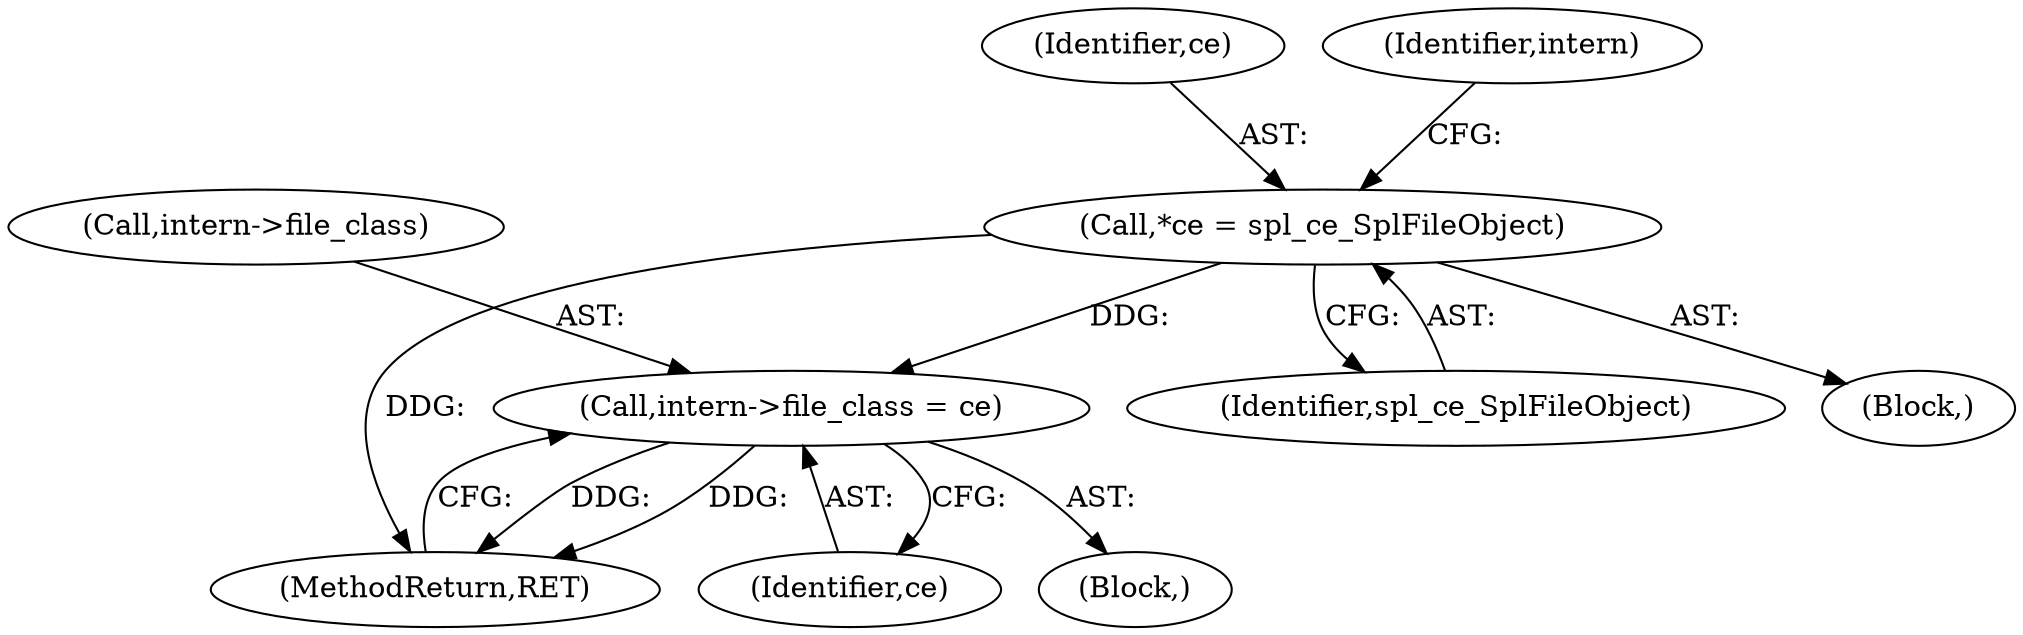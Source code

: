 digraph "0_php-src_7245bff300d3fa8bacbef7897ff080a6f1c23eba?w=1_13@pointer" {
"1000105" [label="(Call,*ce = spl_ce_SplFileObject)"];
"1000110" [label="(Call,intern->file_class = ce)"];
"1000109" [label="(Block,)"];
"1000115" [label="(MethodReturn,RET)"];
"1000107" [label="(Identifier,spl_ce_SplFileObject)"];
"1000114" [label="(Identifier,ce)"];
"1000103" [label="(Block,)"];
"1000106" [label="(Identifier,ce)"];
"1000112" [label="(Identifier,intern)"];
"1000111" [label="(Call,intern->file_class)"];
"1000105" [label="(Call,*ce = spl_ce_SplFileObject)"];
"1000110" [label="(Call,intern->file_class = ce)"];
"1000105" -> "1000103"  [label="AST: "];
"1000105" -> "1000107"  [label="CFG: "];
"1000106" -> "1000105"  [label="AST: "];
"1000107" -> "1000105"  [label="AST: "];
"1000112" -> "1000105"  [label="CFG: "];
"1000105" -> "1000115"  [label="DDG: "];
"1000105" -> "1000110"  [label="DDG: "];
"1000110" -> "1000109"  [label="AST: "];
"1000110" -> "1000114"  [label="CFG: "];
"1000111" -> "1000110"  [label="AST: "];
"1000114" -> "1000110"  [label="AST: "];
"1000115" -> "1000110"  [label="CFG: "];
"1000110" -> "1000115"  [label="DDG: "];
"1000110" -> "1000115"  [label="DDG: "];
}
